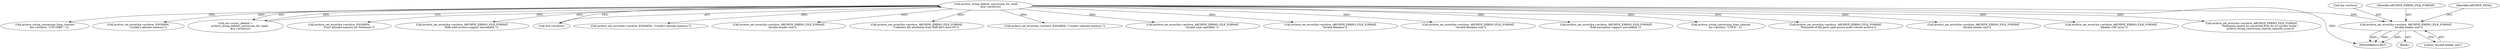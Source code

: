 digraph "0_libarchive_bfcfe6f04ed20db2504db8a254d1f40a1d84eb28_0@pointer" {
"1000232" [label="(Call,archive_set_error(&a->archive, ARCHIVE_ERRNO_FILE_FORMAT,\n      \"Invalid header size\"))"];
"1000173" [label="(Call,archive_string_default_conversion_for_read(\n            &(a->archive)))"];
"1001694" [label="(Call,archive_set_error(&a->archive, ARCHIVE_ERRNO_FILE_FORMAT,\n                      \"Pathname cannot be converted from %s to current locale.\",\n                      archive_string_conversion_charset_name(fn_sconv)))"];
"1001754" [label="(MethodReturn,RET)"];
"1000963" [label="(Call,archive_string_conversion_from_charset(\n           &a->archive, \"UTF-16BE\", 1))"];
"1000233" [label="(Call,&a->archive)"];
"1000676" [label="(Call,archive_set_error(&a->archive, ENOMEM,\n                        \"Couldn't allocate memory.\"))"];
"1000231" [label="(Block,)"];
"1000232" [label="(Call,archive_set_error(&a->archive, ARCHIVE_ERRNO_FILE_FORMAT,\n      \"Invalid header size\"))"];
"1000169" [label="(Call,rar->sconv_default =\n          archive_string_default_conversion_for_read(\n            &(a->archive)))"];
"1001685" [label="(Call,archive_set_error(&a->archive, ENOMEM,\n                        \"Can't allocate memory for Pathname\"))"];
"1000238" [label="(Literal,\"Invalid header size\")"];
"1000356" [label="(Call,archive_set_error(&a->archive, ARCHIVE_ERRNO_FILE_FORMAT,\n                      \"RAR solid archive support unavailable.\"))"];
"1000174" [label="(Call,&(a->archive))"];
"1001144" [label="(Call,archive_set_error(&a->archive, ENOMEM, \"Couldn't allocate memory.\"))"];
"1001398" [label="(Call,archive_set_error(&a->archive, ARCHIVE_ERRNO_FILE_FORMAT,\n        \"Invalid header size\"))"];
"1001508" [label="(Call,archive_set_error(&a->archive, ARCHIVE_ERRNO_FILE_FORMAT,\n                      \"Unknown file attributes from RAR file's host OS\"))"];
"1001303" [label="(Call,archive_set_error(&a->archive, ENOMEM, \"Couldn't allocate memory.\"))"];
"1000560" [label="(Call,archive_set_error(&a->archive, ARCHIVE_ERRNO_FILE_FORMAT,\n                      \"Invalid sizes specified.\"))"];
"1000932" [label="(Call,archive_set_error(&a->archive, ARCHIVE_ERRNO_FILE_FORMAT,\n          \"Invalid filename\"))"];
"1000237" [label="(Identifier,ARCHIVE_ERRNO_FILE_FORMAT)"];
"1000635" [label="(Call,archive_set_error(&a->archive, ARCHIVE_ERRNO_FILE_FORMAT,\n      \"Invalid filename size\"))"];
"1000471" [label="(Call,archive_set_error(&a->archive, ARCHIVE_ERRNO_FILE_FORMAT,\n                      \"RAR encryption support unavailable.\"))"];
"1001023" [label="(Call,archive_string_conversion_from_charset(\n           &a->archive, \"UTF-8\", 1))"];
"1001247" [label="(Call,archive_set_error(&a->archive, ARCHIVE_ERRNO_FILE_FORMAT,\n      \"Mismatch of file parts split across multi-volume archive\"))"];
"1000240" [label="(Identifier,ARCHIVE_FATAL)"];
"1000173" [label="(Call,archive_string_default_conversion_for_read(\n            &(a->archive)))"];
"1001365" [label="(Call,archive_set_error(&a->archive, ARCHIVE_ERRNO_FILE_FORMAT,\n        \"Invalid header size\"))"];
"1000400" [label="(Call,archive_set_error(&a->archive, ARCHIVE_ERRNO_FILE_FORMAT,\n      \"Header CRC error\"))"];
"1000232" -> "1000231"  [label="AST: "];
"1000232" -> "1000238"  [label="CFG: "];
"1000233" -> "1000232"  [label="AST: "];
"1000237" -> "1000232"  [label="AST: "];
"1000238" -> "1000232"  [label="AST: "];
"1000240" -> "1000232"  [label="CFG: "];
"1000232" -> "1001754"  [label="DDG: "];
"1000232" -> "1001754"  [label="DDG: "];
"1000232" -> "1001754"  [label="DDG: "];
"1000173" -> "1000232"  [label="DDG: "];
"1000173" -> "1000169"  [label="AST: "];
"1000173" -> "1000174"  [label="CFG: "];
"1000174" -> "1000173"  [label="AST: "];
"1000169" -> "1000173"  [label="CFG: "];
"1000173" -> "1001754"  [label="DDG: "];
"1000173" -> "1000169"  [label="DDG: "];
"1000173" -> "1000356"  [label="DDG: "];
"1000173" -> "1000400"  [label="DDG: "];
"1000173" -> "1000471"  [label="DDG: "];
"1000173" -> "1000560"  [label="DDG: "];
"1000173" -> "1000635"  [label="DDG: "];
"1000173" -> "1000676"  [label="DDG: "];
"1000173" -> "1000932"  [label="DDG: "];
"1000173" -> "1000963"  [label="DDG: "];
"1000173" -> "1001023"  [label="DDG: "];
"1000173" -> "1001144"  [label="DDG: "];
"1000173" -> "1001247"  [label="DDG: "];
"1000173" -> "1001303"  [label="DDG: "];
"1000173" -> "1001365"  [label="DDG: "];
"1000173" -> "1001398"  [label="DDG: "];
"1000173" -> "1001508"  [label="DDG: "];
"1000173" -> "1001685"  [label="DDG: "];
"1000173" -> "1001694"  [label="DDG: "];
}
